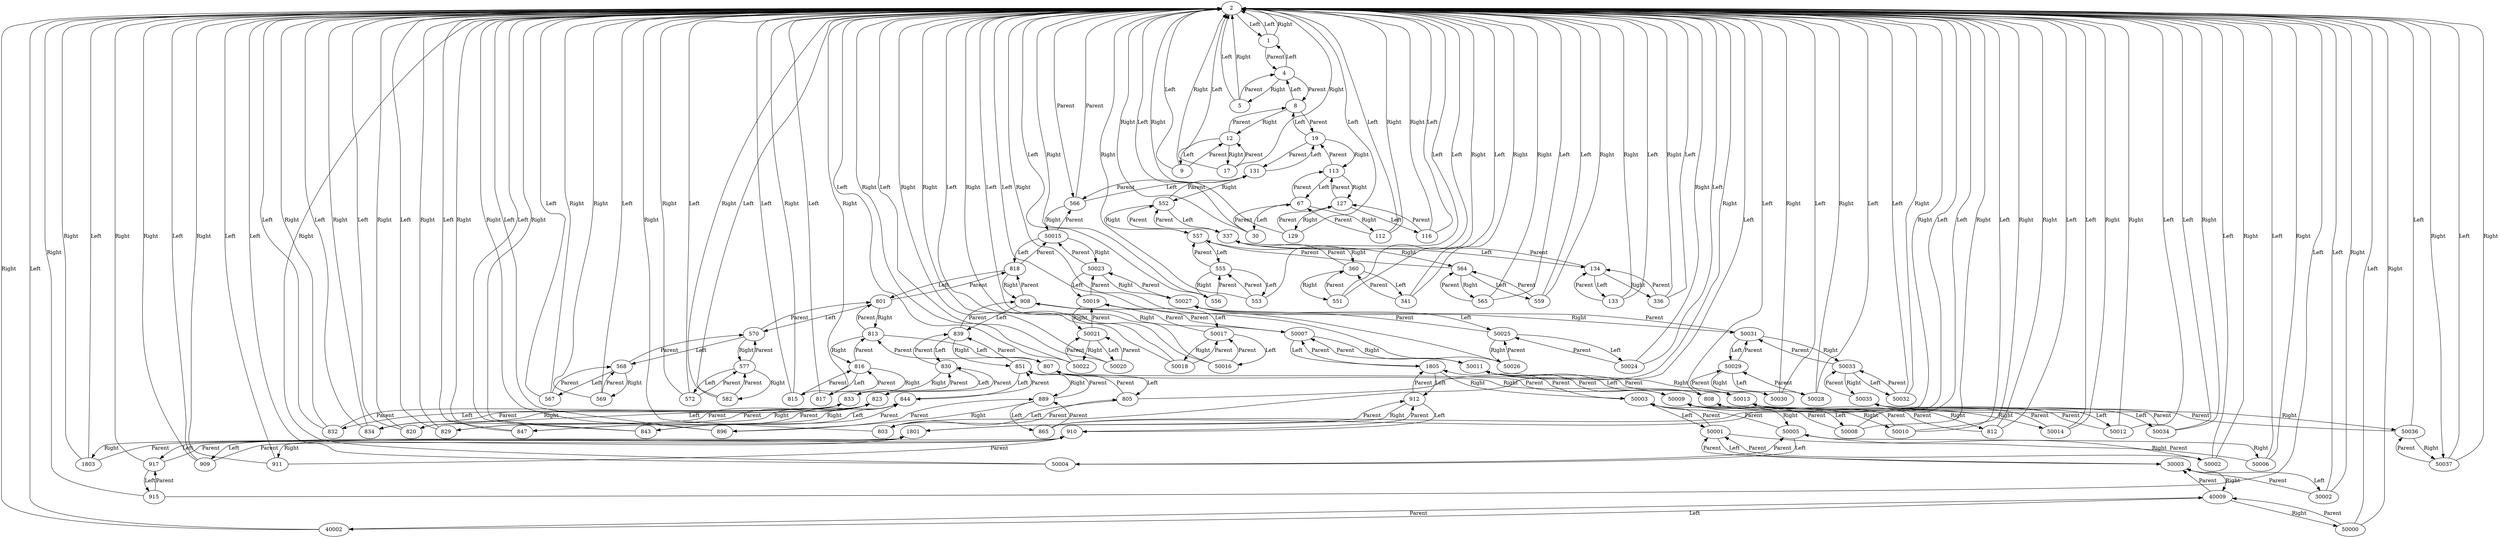 digraph G {
0 [label="2"];
1 [label="1"];
2 [label="566"];
3 [label="50037"];
4 [label="4"];
5 [label="8"];
6 [label="5"];
7 [label="19"];
8 [label="12"];
9 [label="131"];
10 [label="113"];
11 [label="552"];
12 [label="50015"];
13 [label="818"];
14 [label="50023"];
15 [label="801"];
16 [label="908"];
17 [label="570"];
18 [label="813"];
19 [label="568"];
20 [label="577"];
21 [label="567"];
22 [label="569"];
23 [label="572"];
24 [label="582"];
25 [label="807"];
26 [label="816"];
27 [label="805"];
28 [label="808"];
29 [label="803"];
30 [label="812"];
31 [label="815"];
32 [label="817"];
33 [label="839"];
34 [label="50007"];
35 [label="830"];
36 [label="851"];
37 [label="823"];
38 [label="833"];
39 [label="820"];
40 [label="829"];
41 [label="832"];
42 [label="834"];
43 [label="844"];
44 [label="889"];
45 [label="843"];
46 [label="847"];
47 [label="865"];
48 [label="896"];
49 [label="1805"];
50 [label="50011"];
51 [label="912"];
52 [label="50003"];
53 [label="910"];
54 [label="1801"];
55 [label="909"];
56 [label="911"];
57 [label="917"];
58 [label="1803"];
59 [label="915"];
60 [label="50001"];
61 [label="50005"];
62 [label="30003"];
63 [label="50002"];
64 [label="30002"];
65 [label="40009"];
66 [label="40002"];
67 [label="50000"];
68 [label="50004"];
69 [label="50006"];
70 [label="50009"];
71 [label="50013"];
72 [label="50008"];
73 [label="50010"];
74 [label="50012"];
75 [label="50014"];
76 [label="50019"];
77 [label="50027"];
78 [label="50017"];
79 [label="50021"];
80 [label="50016"];
81 [label="50018"];
82 [label="50020"];
83 [label="50022"];
84 [label="50025"];
85 [label="50031"];
86 [label="50024"];
87 [label="50026"];
88 [label="50029"];
89 [label="50033"];
90 [label="50028"];
91 [label="50030"];
92 [label="50032"];
93 [label="50035"];
94 [label="50034"];
95 [label="50036"];
96 [label="337"];
97 [label="557"];
98 [label="134"];
99 [label="360"];
100 [label="133"];
101 [label="336"];
102 [label="341"];
103 [label="551"];
104 [label="555"];
105 [label="564"];
106 [label="553"];
107 [label="556"];
108 [label="559"];
109 [label="565"];
110 [label="67"];
111 [label="127"];
112 [label="30"];
113 [label="112"];
114 [label="116"];
115 [label="129"];
116 [label="9"];
117 [label="17"];
0 -> 1 [ label="Left"];
0 -> 2 [ label="Parent"];
0 -> 3 [ label="Right"];
1 -> 0 [ label="Left"];
1 -> 4 [ label="Parent"];
1 -> 0 [ label="Right"];
2 -> 9 [ label="Left"];
2 -> 0 [ label="Parent"];
2 -> 12 [ label="Right"];
3 -> 0 [ label="Left"];
3 -> 95 [ label="Parent"];
3 -> 0 [ label="Right"];
4 -> 1 [ label="Left"];
4 -> 5 [ label="Parent"];
4 -> 6 [ label="Right"];
5 -> 4 [ label="Left"];
5 -> 7 [ label="Parent"];
5 -> 8 [ label="Right"];
6 -> 0 [ label="Left"];
6 -> 4 [ label="Parent"];
6 -> 0 [ label="Right"];
7 -> 5 [ label="Left"];
7 -> 9 [ label="Parent"];
7 -> 10 [ label="Right"];
8 -> 116 [ label="Left"];
8 -> 5 [ label="Parent"];
8 -> 117 [ label="Right"];
9 -> 7 [ label="Left"];
9 -> 2 [ label="Parent"];
9 -> 11 [ label="Right"];
10 -> 110 [ label="Left"];
10 -> 7 [ label="Parent"];
10 -> 111 [ label="Right"];
11 -> 96 [ label="Left"];
11 -> 9 [ label="Parent"];
11 -> 97 [ label="Right"];
12 -> 13 [ label="Left"];
12 -> 2 [ label="Parent"];
12 -> 14 [ label="Right"];
13 -> 15 [ label="Left"];
13 -> 12 [ label="Parent"];
13 -> 16 [ label="Right"];
14 -> 76 [ label="Left"];
14 -> 12 [ label="Parent"];
14 -> 77 [ label="Right"];
15 -> 17 [ label="Left"];
15 -> 13 [ label="Parent"];
15 -> 18 [ label="Right"];
16 -> 33 [ label="Left"];
16 -> 13 [ label="Parent"];
16 -> 34 [ label="Right"];
17 -> 19 [ label="Left"];
17 -> 15 [ label="Parent"];
17 -> 20 [ label="Right"];
18 -> 25 [ label="Left"];
18 -> 15 [ label="Parent"];
18 -> 26 [ label="Right"];
19 -> 21 [ label="Left"];
19 -> 17 [ label="Parent"];
19 -> 22 [ label="Right"];
20 -> 23 [ label="Left"];
20 -> 17 [ label="Parent"];
20 -> 24 [ label="Right"];
21 -> 0 [ label="Left"];
21 -> 19 [ label="Parent"];
21 -> 0 [ label="Right"];
22 -> 0 [ label="Left"];
22 -> 19 [ label="Parent"];
22 -> 0 [ label="Right"];
23 -> 0 [ label="Left"];
23 -> 20 [ label="Parent"];
23 -> 0 [ label="Right"];
24 -> 0 [ label="Left"];
24 -> 20 [ label="Parent"];
24 -> 0 [ label="Right"];
25 -> 27 [ label="Left"];
25 -> 18 [ label="Parent"];
25 -> 28 [ label="Right"];
26 -> 31 [ label="Left"];
26 -> 18 [ label="Parent"];
26 -> 32 [ label="Right"];
27 -> 29 [ label="Left"];
27 -> 25 [ label="Parent"];
27 -> 0 [ label="Right"];
28 -> 0 [ label="Left"];
28 -> 25 [ label="Parent"];
28 -> 30 [ label="Right"];
29 -> 0 [ label="Left"];
29 -> 27 [ label="Parent"];
29 -> 0 [ label="Right"];
30 -> 0 [ label="Left"];
30 -> 28 [ label="Parent"];
30 -> 0 [ label="Right"];
31 -> 0 [ label="Left"];
31 -> 26 [ label="Parent"];
31 -> 0 [ label="Right"];
32 -> 0 [ label="Left"];
32 -> 26 [ label="Parent"];
32 -> 0 [ label="Right"];
33 -> 35 [ label="Left"];
33 -> 16 [ label="Parent"];
33 -> 36 [ label="Right"];
34 -> 49 [ label="Left"];
34 -> 16 [ label="Parent"];
34 -> 50 [ label="Right"];
35 -> 37 [ label="Left"];
35 -> 33 [ label="Parent"];
35 -> 38 [ label="Right"];
36 -> 43 [ label="Left"];
36 -> 33 [ label="Parent"];
36 -> 44 [ label="Right"];
37 -> 39 [ label="Left"];
37 -> 35 [ label="Parent"];
37 -> 40 [ label="Right"];
38 -> 41 [ label="Left"];
38 -> 35 [ label="Parent"];
38 -> 42 [ label="Right"];
39 -> 0 [ label="Left"];
39 -> 37 [ label="Parent"];
39 -> 0 [ label="Right"];
40 -> 0 [ label="Left"];
40 -> 37 [ label="Parent"];
40 -> 0 [ label="Right"];
41 -> 0 [ label="Left"];
41 -> 38 [ label="Parent"];
41 -> 0 [ label="Right"];
42 -> 0 [ label="Left"];
42 -> 38 [ label="Parent"];
42 -> 0 [ label="Right"];
43 -> 45 [ label="Left"];
43 -> 36 [ label="Parent"];
43 -> 46 [ label="Right"];
44 -> 47 [ label="Left"];
44 -> 36 [ label="Parent"];
44 -> 48 [ label="Right"];
45 -> 0 [ label="Left"];
45 -> 43 [ label="Parent"];
45 -> 0 [ label="Right"];
46 -> 0 [ label="Left"];
46 -> 43 [ label="Parent"];
46 -> 0 [ label="Right"];
47 -> 0 [ label="Left"];
47 -> 44 [ label="Parent"];
47 -> 0 [ label="Right"];
48 -> 0 [ label="Left"];
48 -> 44 [ label="Parent"];
48 -> 0 [ label="Right"];
49 -> 51 [ label="Left"];
49 -> 34 [ label="Parent"];
49 -> 52 [ label="Right"];
50 -> 70 [ label="Left"];
50 -> 34 [ label="Parent"];
50 -> 71 [ label="Right"];
51 -> 53 [ label="Left"];
51 -> 49 [ label="Parent"];
51 -> 54 [ label="Right"];
52 -> 60 [ label="Left"];
52 -> 49 [ label="Parent"];
52 -> 61 [ label="Right"];
53 -> 55 [ label="Left"];
53 -> 51 [ label="Parent"];
53 -> 56 [ label="Right"];
54 -> 57 [ label="Left"];
54 -> 51 [ label="Parent"];
54 -> 58 [ label="Right"];
55 -> 0 [ label="Left"];
55 -> 53 [ label="Parent"];
55 -> 0 [ label="Right"];
56 -> 0 [ label="Left"];
56 -> 53 [ label="Parent"];
56 -> 0 [ label="Right"];
57 -> 59 [ label="Left"];
57 -> 54 [ label="Parent"];
57 -> 0 [ label="Right"];
58 -> 0 [ label="Left"];
58 -> 54 [ label="Parent"];
58 -> 0 [ label="Right"];
59 -> 0 [ label="Left"];
59 -> 57 [ label="Parent"];
59 -> 0 [ label="Right"];
60 -> 62 [ label="Left"];
60 -> 52 [ label="Parent"];
60 -> 63 [ label="Right"];
61 -> 68 [ label="Left"];
61 -> 52 [ label="Parent"];
61 -> 69 [ label="Right"];
62 -> 64 [ label="Left"];
62 -> 60 [ label="Parent"];
62 -> 65 [ label="Right"];
63 -> 0 [ label="Left"];
63 -> 60 [ label="Parent"];
63 -> 0 [ label="Right"];
64 -> 0 [ label="Left"];
64 -> 62 [ label="Parent"];
64 -> 0 [ label="Right"];
65 -> 66 [ label="Left"];
65 -> 62 [ label="Parent"];
65 -> 67 [ label="Right"];
66 -> 0 [ label="Left"];
66 -> 65 [ label="Parent"];
66 -> 0 [ label="Right"];
67 -> 0 [ label="Left"];
67 -> 65 [ label="Parent"];
67 -> 0 [ label="Right"];
68 -> 0 [ label="Left"];
68 -> 61 [ label="Parent"];
68 -> 0 [ label="Right"];
69 -> 0 [ label="Left"];
69 -> 61 [ label="Parent"];
69 -> 0 [ label="Right"];
70 -> 72 [ label="Left"];
70 -> 50 [ label="Parent"];
70 -> 73 [ label="Right"];
71 -> 74 [ label="Left"];
71 -> 50 [ label="Parent"];
71 -> 75 [ label="Right"];
72 -> 0 [ label="Left"];
72 -> 70 [ label="Parent"];
72 -> 0 [ label="Right"];
73 -> 0 [ label="Left"];
73 -> 70 [ label="Parent"];
73 -> 0 [ label="Right"];
74 -> 0 [ label="Left"];
74 -> 71 [ label="Parent"];
74 -> 0 [ label="Right"];
75 -> 0 [ label="Left"];
75 -> 71 [ label="Parent"];
75 -> 0 [ label="Right"];
76 -> 78 [ label="Left"];
76 -> 14 [ label="Parent"];
76 -> 79 [ label="Right"];
77 -> 84 [ label="Left"];
77 -> 14 [ label="Parent"];
77 -> 85 [ label="Right"];
78 -> 80 [ label="Left"];
78 -> 76 [ label="Parent"];
78 -> 81 [ label="Right"];
79 -> 82 [ label="Left"];
79 -> 76 [ label="Parent"];
79 -> 83 [ label="Right"];
80 -> 0 [ label="Left"];
80 -> 78 [ label="Parent"];
80 -> 0 [ label="Right"];
81 -> 0 [ label="Left"];
81 -> 78 [ label="Parent"];
81 -> 0 [ label="Right"];
82 -> 0 [ label="Left"];
82 -> 79 [ label="Parent"];
82 -> 0 [ label="Right"];
83 -> 0 [ label="Left"];
83 -> 79 [ label="Parent"];
83 -> 0 [ label="Right"];
84 -> 86 [ label="Left"];
84 -> 77 [ label="Parent"];
84 -> 87 [ label="Right"];
85 -> 88 [ label="Left"];
85 -> 77 [ label="Parent"];
85 -> 89 [ label="Right"];
86 -> 0 [ label="Left"];
86 -> 84 [ label="Parent"];
86 -> 0 [ label="Right"];
87 -> 0 [ label="Left"];
87 -> 84 [ label="Parent"];
87 -> 0 [ label="Right"];
88 -> 90 [ label="Left"];
88 -> 85 [ label="Parent"];
88 -> 91 [ label="Right"];
89 -> 92 [ label="Left"];
89 -> 85 [ label="Parent"];
89 -> 93 [ label="Right"];
90 -> 0 [ label="Left"];
90 -> 88 [ label="Parent"];
90 -> 0 [ label="Right"];
91 -> 0 [ label="Left"];
91 -> 88 [ label="Parent"];
91 -> 0 [ label="Right"];
92 -> 0 [ label="Left"];
92 -> 89 [ label="Parent"];
92 -> 0 [ label="Right"];
93 -> 94 [ label="Left"];
93 -> 89 [ label="Parent"];
93 -> 95 [ label="Right"];
94 -> 0 [ label="Left"];
94 -> 93 [ label="Parent"];
94 -> 0 [ label="Right"];
95 -> 0 [ label="Left"];
95 -> 93 [ label="Parent"];
95 -> 3 [ label="Right"];
96 -> 98 [ label="Left"];
96 -> 11 [ label="Parent"];
96 -> 99 [ label="Right"];
97 -> 104 [ label="Left"];
97 -> 11 [ label="Parent"];
97 -> 105 [ label="Right"];
98 -> 100 [ label="Left"];
98 -> 96 [ label="Parent"];
98 -> 101 [ label="Right"];
99 -> 102 [ label="Left"];
99 -> 96 [ label="Parent"];
99 -> 103 [ label="Right"];
100 -> 0 [ label="Left"];
100 -> 98 [ label="Parent"];
100 -> 0 [ label="Right"];
101 -> 0 [ label="Left"];
101 -> 98 [ label="Parent"];
101 -> 0 [ label="Right"];
102 -> 0 [ label="Left"];
102 -> 99 [ label="Parent"];
102 -> 0 [ label="Right"];
103 -> 0 [ label="Left"];
103 -> 99 [ label="Parent"];
103 -> 0 [ label="Right"];
104 -> 106 [ label="Left"];
104 -> 97 [ label="Parent"];
104 -> 107 [ label="Right"];
105 -> 108 [ label="Left"];
105 -> 97 [ label="Parent"];
105 -> 109 [ label="Right"];
106 -> 0 [ label="Left"];
106 -> 104 [ label="Parent"];
106 -> 0 [ label="Right"];
107 -> 0 [ label="Left"];
107 -> 104 [ label="Parent"];
107 -> 0 [ label="Right"];
108 -> 0 [ label="Left"];
108 -> 105 [ label="Parent"];
108 -> 0 [ label="Right"];
109 -> 0 [ label="Left"];
109 -> 105 [ label="Parent"];
109 -> 0 [ label="Right"];
110 -> 112 [ label="Left"];
110 -> 10 [ label="Parent"];
110 -> 113 [ label="Right"];
111 -> 114 [ label="Left"];
111 -> 10 [ label="Parent"];
111 -> 115 [ label="Right"];
112 -> 0 [ label="Left"];
112 -> 110 [ label="Parent"];
112 -> 0 [ label="Right"];
113 -> 0 [ label="Left"];
113 -> 110 [ label="Parent"];
113 -> 0 [ label="Right"];
114 -> 0 [ label="Left"];
114 -> 111 [ label="Parent"];
114 -> 0 [ label="Right"];
115 -> 0 [ label="Left"];
115 -> 111 [ label="Parent"];
115 -> 0 [ label="Right"];
116 -> 0 [ label="Left"];
116 -> 8 [ label="Parent"];
116 -> 0 [ label="Right"];
117 -> 0 [ label="Left"];
117 -> 8 [ label="Parent"];
117 -> 0 [ label="Right"];
}
